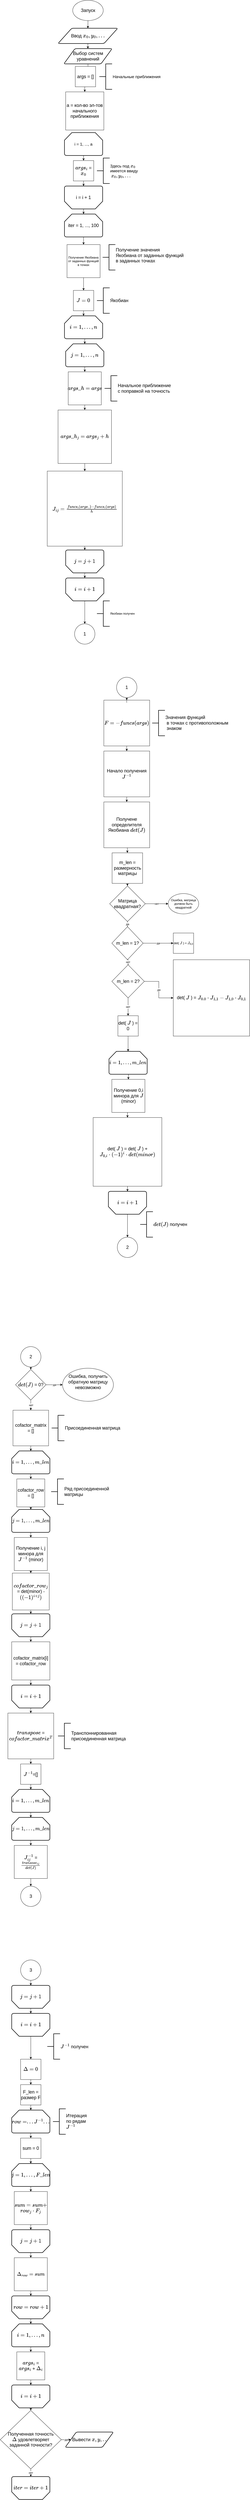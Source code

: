 <mxfile version="23.1.5" type="device">
  <diagram name="Страница — 1" id="Jx-gneLcQcKFuKiw0WaO">
    <mxGraphModel dx="1134" dy="894" grid="1" gridSize="10" guides="1" tooltips="1" connect="1" arrows="1" fold="1" page="1" pageScale="1" pageWidth="2000" pageHeight="2000" math="1" shadow="0">
      <root>
        <mxCell id="0" />
        <mxCell id="1" parent="0" />
        <mxCell id="Im4TZL-OnJwSOrf0bsIy-101" style="edgeStyle=orthogonalEdgeStyle;rounded=0;orthogonalLoop=1;jettySize=auto;html=1;exitX=0.5;exitY=1;exitDx=0;exitDy=0;entryX=0.5;entryY=0;entryDx=0;entryDy=0;" parent="1" source="Im4TZL-OnJwSOrf0bsIy-1" target="Im4TZL-OnJwSOrf0bsIy-4" edge="1">
          <mxGeometry relative="1" as="geometry" />
        </mxCell>
        <mxCell id="Im4TZL-OnJwSOrf0bsIy-1" value="&lt;font style=&quot;font-size: 18px;&quot;&gt;Запуск&lt;/font&gt;" style="ellipse;whiteSpace=wrap;html=1;" parent="1" vertex="1">
          <mxGeometry x="1364.75" y="40" width="120" height="80" as="geometry" />
        </mxCell>
        <mxCell id="pwHrcsju0FiNveiKmeh2-4" style="edgeStyle=orthogonalEdgeStyle;rounded=0;orthogonalLoop=1;jettySize=auto;html=1;exitX=0.5;exitY=1;exitDx=0;exitDy=0;" parent="1" source="Im4TZL-OnJwSOrf0bsIy-3" target="Im4TZL-OnJwSOrf0bsIy-90" edge="1">
          <mxGeometry relative="1" as="geometry" />
        </mxCell>
        <mxCell id="Im4TZL-OnJwSOrf0bsIy-3" value="&lt;span style=&quot;font-size: 18px;&quot;&gt;Выбор систем уравнений&lt;/span&gt;" style="shape=parallelogram;html=1;strokeWidth=2;perimeter=parallelogramPerimeter;whiteSpace=wrap;rounded=1;arcSize=12;size=0.23;" parent="1" vertex="1">
          <mxGeometry x="1330" y="230" width="189.5" height="60" as="geometry" />
        </mxCell>
        <mxCell id="Im4TZL-OnJwSOrf0bsIy-102" style="edgeStyle=orthogonalEdgeStyle;rounded=0;orthogonalLoop=1;jettySize=auto;html=1;exitX=0.5;exitY=1;exitDx=0;exitDy=0;" parent="1" source="Im4TZL-OnJwSOrf0bsIy-4" target="Im4TZL-OnJwSOrf0bsIy-3" edge="1">
          <mxGeometry relative="1" as="geometry" />
        </mxCell>
        <mxCell id="Im4TZL-OnJwSOrf0bsIy-4" value="&lt;span style=&quot;font-size: 18px;&quot;&gt;Ввод \( x_{0}, y_{0}, ... \)&lt;/span&gt;" style="shape=parallelogram;html=1;strokeWidth=2;perimeter=parallelogramPerimeter;whiteSpace=wrap;rounded=1;arcSize=12;size=0.23;" parent="1" vertex="1">
          <mxGeometry x="1307" y="150" width="234.75" height="60" as="geometry" />
        </mxCell>
        <mxCell id="Im4TZL-OnJwSOrf0bsIy-109" style="edgeStyle=orthogonalEdgeStyle;rounded=0;orthogonalLoop=1;jettySize=auto;html=1;exitX=0.5;exitY=1;exitDx=0;exitDy=0;exitPerimeter=0;entryX=0.5;entryY=0;entryDx=0;entryDy=0;" parent="1" source="Im4TZL-OnJwSOrf0bsIy-6" target="Im4TZL-OnJwSOrf0bsIy-7" edge="1">
          <mxGeometry relative="1" as="geometry" />
        </mxCell>
        <mxCell id="Im4TZL-OnJwSOrf0bsIy-6" value="&lt;font style=&quot;font-size: 18px;&quot;&gt;iter = 1, ..., 100&lt;/font&gt;" style="strokeWidth=2;html=1;shape=mxgraph.flowchart.loop_limit;whiteSpace=wrap;" parent="1" vertex="1">
          <mxGeometry x="1332.38" y="880" width="150" height="90" as="geometry" />
        </mxCell>
        <mxCell id="pwHrcsju0FiNveiKmeh2-5" style="edgeStyle=orthogonalEdgeStyle;rounded=0;orthogonalLoop=1;jettySize=auto;html=1;exitX=0.5;exitY=1;exitDx=0;exitDy=0;entryX=0.5;entryY=0;entryDx=0;entryDy=0;" parent="1" source="Im4TZL-OnJwSOrf0bsIy-7" target="Im4TZL-OnJwSOrf0bsIy-12" edge="1">
          <mxGeometry relative="1" as="geometry" />
        </mxCell>
        <mxCell id="Im4TZL-OnJwSOrf0bsIy-7" value="Получение Якобиана от заданных функций в точках" style="whiteSpace=wrap;html=1;aspect=fixed;" parent="1" vertex="1">
          <mxGeometry x="1342.38" y="1000" width="130" height="130" as="geometry" />
        </mxCell>
        <mxCell id="Im4TZL-OnJwSOrf0bsIy-8" value="&lt;font style=&quot;font-size: 18px;&quot;&gt;Получение значения &lt;br&gt;Якобиана от заданных функций &lt;br&gt;в заданных точках&lt;/font&gt;&lt;div&gt;&lt;br&gt;&lt;/div&gt;" style="strokeWidth=2;html=1;shape=mxgraph.flowchart.annotation_2;align=left;labelPosition=right;pointerEvents=1;" parent="1" vertex="1">
          <mxGeometry x="1482.37" y="1000" width="50" height="100" as="geometry" />
        </mxCell>
        <mxCell id="Im4TZL-OnJwSOrf0bsIy-12" value="&lt;font style=&quot;font-size: 18px;&quot;&gt;\( J = 0 \)&lt;/font&gt;" style="whiteSpace=wrap;html=1;aspect=fixed;" parent="1" vertex="1">
          <mxGeometry x="1367.37" y="1180" width="80" height="80" as="geometry" />
        </mxCell>
        <mxCell id="Im4TZL-OnJwSOrf0bsIy-13" value="&lt;font style=&quot;font-size: 18px;&quot;&gt;Якобиан&lt;/font&gt;" style="strokeWidth=2;html=1;shape=mxgraph.flowchart.annotation_2;align=left;labelPosition=right;pointerEvents=1;" parent="1" vertex="1">
          <mxGeometry x="1460" y="1170" width="50" height="100" as="geometry" />
        </mxCell>
        <mxCell id="Im4TZL-OnJwSOrf0bsIy-14" value="&lt;font style=&quot;font-size: 18px;&quot;&gt;\( i = 1, ..., n \)&lt;/font&gt;" style="strokeWidth=2;html=1;shape=mxgraph.flowchart.loop_limit;whiteSpace=wrap;" parent="1" vertex="1">
          <mxGeometry x="1332.38" y="1280" width="150" height="90" as="geometry" />
        </mxCell>
        <mxCell id="Im4TZL-OnJwSOrf0bsIy-114" style="edgeStyle=orthogonalEdgeStyle;rounded=0;orthogonalLoop=1;jettySize=auto;html=1;exitX=0.5;exitY=1;exitDx=0;exitDy=0;exitPerimeter=0;entryX=0.5;entryY=0;entryDx=0;entryDy=0;" parent="1" source="Im4TZL-OnJwSOrf0bsIy-16" target="Im4TZL-OnJwSOrf0bsIy-19" edge="1">
          <mxGeometry relative="1" as="geometry" />
        </mxCell>
        <mxCell id="Im4TZL-OnJwSOrf0bsIy-16" value="&lt;font style=&quot;font-size: 18px;&quot;&gt;\( j = 1, ..., n \)&lt;/font&gt;" style="strokeWidth=2;html=1;shape=mxgraph.flowchart.loop_limit;whiteSpace=wrap;" parent="1" vertex="1">
          <mxGeometry x="1337.12" y="1390" width="150" height="90" as="geometry" />
        </mxCell>
        <mxCell id="Im4TZL-OnJwSOrf0bsIy-116" style="edgeStyle=orthogonalEdgeStyle;rounded=0;orthogonalLoop=1;jettySize=auto;html=1;exitX=0.5;exitY=1;exitDx=0;exitDy=0;entryX=0.5;entryY=0;entryDx=0;entryDy=0;" parent="1" source="Im4TZL-OnJwSOrf0bsIy-17" target="Im4TZL-OnJwSOrf0bsIy-18" edge="1">
          <mxGeometry relative="1" as="geometry" />
        </mxCell>
        <mxCell id="Im4TZL-OnJwSOrf0bsIy-17" value="&lt;font style=&quot;font-size: 18px;&quot;&gt;\( args\_h_{j} = args_{j} + h \)&lt;/font&gt;" style="whiteSpace=wrap;html=1;aspect=fixed;" parent="1" vertex="1">
          <mxGeometry x="1307.12" y="1650" width="210" height="210" as="geometry" />
        </mxCell>
        <mxCell id="Im4TZL-OnJwSOrf0bsIy-18" value="&lt;font style=&quot;font-size: 18px;&quot;&gt;\( J_{ij} = \frac{funcs_{i}(args\_)-funcs_{i}(args)}{h} \)&lt;/font&gt;" style="whiteSpace=wrap;html=1;aspect=fixed;" parent="1" vertex="1">
          <mxGeometry x="1264.62" y="1890" width="295" height="295" as="geometry" />
        </mxCell>
        <mxCell id="Im4TZL-OnJwSOrf0bsIy-115" style="edgeStyle=orthogonalEdgeStyle;rounded=0;orthogonalLoop=1;jettySize=auto;html=1;exitX=0.5;exitY=1;exitDx=0;exitDy=0;entryX=0.5;entryY=0;entryDx=0;entryDy=0;" parent="1" source="Im4TZL-OnJwSOrf0bsIy-19" target="Im4TZL-OnJwSOrf0bsIy-17" edge="1">
          <mxGeometry relative="1" as="geometry" />
        </mxCell>
        <mxCell id="Im4TZL-OnJwSOrf0bsIy-19" value="&lt;font style=&quot;font-size: 18px;&quot;&gt;\( args\_h = args\)&lt;/font&gt;" style="whiteSpace=wrap;html=1;aspect=fixed;" parent="1" vertex="1">
          <mxGeometry x="1347.12" y="1500" width="130" height="130" as="geometry" />
        </mxCell>
        <mxCell id="Im4TZL-OnJwSOrf0bsIy-20" value="&lt;font style=&quot;font-size: 18px;&quot;&gt;\( j = j+1 \)&lt;/font&gt;" style="strokeWidth=2;html=1;shape=mxgraph.flowchart.loop_limit;whiteSpace=wrap;rotation=0;flipH=0;flipV=1;" parent="1" vertex="1">
          <mxGeometry x="1337.12" y="2200" width="150" height="90" as="geometry" />
        </mxCell>
        <mxCell id="Im4TZL-OnJwSOrf0bsIy-121" style="edgeStyle=orthogonalEdgeStyle;rounded=0;orthogonalLoop=1;jettySize=auto;html=1;exitX=0.5;exitY=0;exitDx=0;exitDy=0;exitPerimeter=0;entryX=0.5;entryY=0;entryDx=0;entryDy=0;" parent="1" source="Im4TZL-OnJwSOrf0bsIy-21" target="Im4TZL-OnJwSOrf0bsIy-119" edge="1">
          <mxGeometry relative="1" as="geometry" />
        </mxCell>
        <mxCell id="Im4TZL-OnJwSOrf0bsIy-21" value="&lt;font style=&quot;font-size: 18px;&quot;&gt;\( i = i+1 \)&lt;/font&gt;" style="strokeWidth=2;html=1;shape=mxgraph.flowchart.loop_limit;whiteSpace=wrap;rotation=0;flipH=0;flipV=1;" parent="1" vertex="1">
          <mxGeometry x="1337.12" y="2310" width="150" height="90" as="geometry" />
        </mxCell>
        <mxCell id="Im4TZL-OnJwSOrf0bsIy-134" style="edgeStyle=orthogonalEdgeStyle;rounded=0;orthogonalLoop=1;jettySize=auto;html=1;exitX=0.5;exitY=1;exitDx=0;exitDy=0;" parent="1" source="Im4TZL-OnJwSOrf0bsIy-22" target="Im4TZL-OnJwSOrf0bsIy-23" edge="1">
          <mxGeometry relative="1" as="geometry" />
        </mxCell>
        <mxCell id="Im4TZL-OnJwSOrf0bsIy-22" value="&lt;font style=&quot;font-size: 18px;&quot;&gt;\( F = -funcs(args) \)&lt;/font&gt;" style="whiteSpace=wrap;html=1;aspect=fixed;" parent="1" vertex="1">
          <mxGeometry x="1487.12" y="2790" width="180" height="180" as="geometry" />
        </mxCell>
        <mxCell id="Im4TZL-OnJwSOrf0bsIy-133" style="edgeStyle=orthogonalEdgeStyle;rounded=0;orthogonalLoop=1;jettySize=auto;html=1;exitX=0.5;exitY=1;exitDx=0;exitDy=0;entryX=0.5;entryY=0;entryDx=0;entryDy=0;" parent="1" source="Im4TZL-OnJwSOrf0bsIy-23" target="Im4TZL-OnJwSOrf0bsIy-24" edge="1">
          <mxGeometry relative="1" as="geometry" />
        </mxCell>
        <mxCell id="Im4TZL-OnJwSOrf0bsIy-23" value="&lt;font style=&quot;font-size: 18px;&quot;&gt;Начало получения \(J^{-1} \)&lt;/font&gt;" style="whiteSpace=wrap;html=1;aspect=fixed;" parent="1" vertex="1">
          <mxGeometry x="1487.12" y="2990" width="180" height="180" as="geometry" />
        </mxCell>
        <mxCell id="Im4TZL-OnJwSOrf0bsIy-131" style="edgeStyle=orthogonalEdgeStyle;rounded=0;orthogonalLoop=1;jettySize=auto;html=1;exitX=0.5;exitY=1;exitDx=0;exitDy=0;entryX=0.5;entryY=0;entryDx=0;entryDy=0;" parent="1" source="Im4TZL-OnJwSOrf0bsIy-24" target="Im4TZL-OnJwSOrf0bsIy-27" edge="1">
          <mxGeometry relative="1" as="geometry" />
        </mxCell>
        <mxCell id="Im4TZL-OnJwSOrf0bsIy-24" value="&lt;font style=&quot;font-size: 18px;&quot;&gt;Получене определителя Якобиана \(det(J) \)&lt;/font&gt;" style="whiteSpace=wrap;html=1;aspect=fixed;" parent="1" vertex="1">
          <mxGeometry x="1487.12" y="3190" width="180" height="180" as="geometry" />
        </mxCell>
        <mxCell id="Im4TZL-OnJwSOrf0bsIy-26" value="Якобиан получен" style="strokeWidth=2;html=1;shape=mxgraph.flowchart.annotation_2;align=left;labelPosition=right;pointerEvents=1;" parent="1" vertex="1">
          <mxGeometry x="1460" y="2400" width="50" height="100" as="geometry" />
        </mxCell>
        <mxCell id="Im4TZL-OnJwSOrf0bsIy-132" style="edgeStyle=orthogonalEdgeStyle;rounded=0;orthogonalLoop=1;jettySize=auto;html=1;exitX=0.5;exitY=1;exitDx=0;exitDy=0;entryX=0.5;entryY=0;entryDx=0;entryDy=0;" parent="1" source="Im4TZL-OnJwSOrf0bsIy-27" target="Im4TZL-OnJwSOrf0bsIy-28" edge="1">
          <mxGeometry relative="1" as="geometry" />
        </mxCell>
        <mxCell id="Im4TZL-OnJwSOrf0bsIy-27" value="&lt;font style=&quot;font-size: 18px;&quot;&gt;m_len = размерность матрицы&lt;/font&gt;" style="whiteSpace=wrap;html=1;aspect=fixed;" parent="1" vertex="1">
          <mxGeometry x="1519.5" y="3390" width="120" height="120" as="geometry" />
        </mxCell>
        <mxCell id="Im4TZL-OnJwSOrf0bsIy-31" value="нет" style="edgeStyle=orthogonalEdgeStyle;rounded=0;orthogonalLoop=1;jettySize=auto;html=1;exitX=1;exitY=0.5;exitDx=0;exitDy=0;entryX=0;entryY=0.5;entryDx=0;entryDy=0;" parent="1" source="Im4TZL-OnJwSOrf0bsIy-28" target="Im4TZL-OnJwSOrf0bsIy-30" edge="1">
          <mxGeometry relative="1" as="geometry" />
        </mxCell>
        <mxCell id="Im4TZL-OnJwSOrf0bsIy-33" value="да" style="edgeStyle=orthogonalEdgeStyle;rounded=0;orthogonalLoop=1;jettySize=auto;html=1;exitX=0.5;exitY=1;exitDx=0;exitDy=0;entryX=0.5;entryY=0;entryDx=0;entryDy=0;" parent="1" source="Im4TZL-OnJwSOrf0bsIy-28" target="Im4TZL-OnJwSOrf0bsIy-32" edge="1">
          <mxGeometry relative="1" as="geometry" />
        </mxCell>
        <mxCell id="Im4TZL-OnJwSOrf0bsIy-28" value="&lt;font style=&quot;font-size: 18px;&quot;&gt;Матрица квадратная?&lt;/font&gt;" style="rhombus;whiteSpace=wrap;html=1;" parent="1" vertex="1">
          <mxGeometry x="1510" y="3520" width="140" height="140" as="geometry" />
        </mxCell>
        <mxCell id="Im4TZL-OnJwSOrf0bsIy-30" value="Ошибка, матрица должна быть квадратной" style="ellipse;whiteSpace=wrap;html=1;" parent="1" vertex="1">
          <mxGeometry x="1740" y="3550" width="120" height="80" as="geometry" />
        </mxCell>
        <mxCell id="Im4TZL-OnJwSOrf0bsIy-37" value="да" style="edgeStyle=orthogonalEdgeStyle;rounded=0;orthogonalLoop=1;jettySize=auto;html=1;exitX=1;exitY=0.5;exitDx=0;exitDy=0;entryX=0;entryY=0.5;entryDx=0;entryDy=0;" parent="1" source="Im4TZL-OnJwSOrf0bsIy-32" target="Im4TZL-OnJwSOrf0bsIy-35" edge="1">
          <mxGeometry relative="1" as="geometry" />
        </mxCell>
        <mxCell id="Im4TZL-OnJwSOrf0bsIy-39" value="нет" style="edgeStyle=orthogonalEdgeStyle;rounded=0;orthogonalLoop=1;jettySize=auto;html=1;exitX=0.5;exitY=1;exitDx=0;exitDy=0;entryX=0.5;entryY=0;entryDx=0;entryDy=0;" parent="1" source="Im4TZL-OnJwSOrf0bsIy-32" target="Im4TZL-OnJwSOrf0bsIy-38" edge="1">
          <mxGeometry relative="1" as="geometry" />
        </mxCell>
        <mxCell id="Im4TZL-OnJwSOrf0bsIy-32" value="&lt;font style=&quot;font-size: 18px;&quot;&gt;m_len = 1?&lt;/font&gt;" style="rhombus;whiteSpace=wrap;html=1;" parent="1" vertex="1">
          <mxGeometry x="1518.56" y="3680" width="122.88" height="130" as="geometry" />
        </mxCell>
        <mxCell id="Im4TZL-OnJwSOrf0bsIy-35" value="det( \(J\) ) = \( J_{0,0} \)" style="whiteSpace=wrap;html=1;aspect=fixed;" parent="1" vertex="1">
          <mxGeometry x="1760" y="3705" width="80" height="80" as="geometry" />
        </mxCell>
        <mxCell id="Im4TZL-OnJwSOrf0bsIy-41" value="да" style="edgeStyle=orthogonalEdgeStyle;rounded=0;orthogonalLoop=1;jettySize=auto;html=1;exitX=1;exitY=0.5;exitDx=0;exitDy=0;entryX=0;entryY=0.5;entryDx=0;entryDy=0;" parent="1" source="Im4TZL-OnJwSOrf0bsIy-38" target="Im4TZL-OnJwSOrf0bsIy-40" edge="1">
          <mxGeometry relative="1" as="geometry" />
        </mxCell>
        <mxCell id="Im4TZL-OnJwSOrf0bsIy-130" value="нет" style="edgeStyle=orthogonalEdgeStyle;rounded=0;orthogonalLoop=1;jettySize=auto;html=1;exitX=0.5;exitY=1;exitDx=0;exitDy=0;" parent="1" source="Im4TZL-OnJwSOrf0bsIy-38" target="Im4TZL-OnJwSOrf0bsIy-43" edge="1">
          <mxGeometry relative="1" as="geometry" />
        </mxCell>
        <mxCell id="Im4TZL-OnJwSOrf0bsIy-38" value="&lt;font style=&quot;font-size: 18px;&quot;&gt;m_len = 2?&lt;/font&gt;" style="rhombus;whiteSpace=wrap;html=1;" parent="1" vertex="1">
          <mxGeometry x="1518.56" y="3830" width="127.62" height="130" as="geometry" />
        </mxCell>
        <mxCell id="Im4TZL-OnJwSOrf0bsIy-40" value="&lt;font style=&quot;font-size: 18px;&quot;&gt;det( \(J\) ) = \( J_{0.0} \cdot J_{1,1}-J_{1,0} \cdot J_{0,1}&lt;br&gt;&amp;nbsp;\)&lt;/font&gt;" style="whiteSpace=wrap;html=1;aspect=fixed;" parent="1" vertex="1">
          <mxGeometry x="1760" y="3810" width="300" height="300" as="geometry" />
        </mxCell>
        <mxCell id="Im4TZL-OnJwSOrf0bsIy-43" value="&lt;font style=&quot;font-size: 18px;&quot;&gt;det( \(J\) ) = 0&lt;/font&gt;" style="whiteSpace=wrap;html=1;aspect=fixed;" parent="1" vertex="1">
          <mxGeometry x="1542.37" y="4030" width="80" height="80" as="geometry" />
        </mxCell>
        <mxCell id="Im4TZL-OnJwSOrf0bsIy-136" style="edgeStyle=orthogonalEdgeStyle;rounded=0;orthogonalLoop=1;jettySize=auto;html=1;exitX=0.5;exitY=1;exitDx=0;exitDy=0;exitPerimeter=0;entryX=0.5;entryY=0;entryDx=0;entryDy=0;" parent="1" source="Im4TZL-OnJwSOrf0bsIy-44" target="Im4TZL-OnJwSOrf0bsIy-49" edge="1">
          <mxGeometry relative="1" as="geometry" />
        </mxCell>
        <mxCell id="Im4TZL-OnJwSOrf0bsIy-44" value="&lt;font style=&quot;font-size: 17px;&quot;&gt;\( i = 1, ..., m\_len \)&lt;/font&gt;" style="strokeWidth=2;html=1;shape=mxgraph.flowchart.loop_limit;whiteSpace=wrap;" parent="1" vertex="1">
          <mxGeometry x="1507.37" y="4170" width="150" height="90" as="geometry" />
        </mxCell>
        <mxCell id="Im4TZL-OnJwSOrf0bsIy-45" style="edgeStyle=orthogonalEdgeStyle;rounded=0;orthogonalLoop=1;jettySize=auto;html=1;exitX=0.5;exitY=1;exitDx=0;exitDy=0;entryX=0.5;entryY=0;entryDx=0;entryDy=0;entryPerimeter=0;" parent="1" source="Im4TZL-OnJwSOrf0bsIy-43" target="Im4TZL-OnJwSOrf0bsIy-44" edge="1">
          <mxGeometry relative="1" as="geometry" />
        </mxCell>
        <mxCell id="Im4TZL-OnJwSOrf0bsIy-140" style="edgeStyle=orthogonalEdgeStyle;rounded=0;orthogonalLoop=1;jettySize=auto;html=1;exitX=0.5;exitY=0;exitDx=0;exitDy=0;exitPerimeter=0;entryX=0.5;entryY=0;entryDx=0;entryDy=0;" parent="1" source="Im4TZL-OnJwSOrf0bsIy-46" target="Im4TZL-OnJwSOrf0bsIy-139" edge="1">
          <mxGeometry relative="1" as="geometry" />
        </mxCell>
        <mxCell id="Im4TZL-OnJwSOrf0bsIy-46" value="&lt;font style=&quot;font-size: 18px;&quot;&gt;\( i = i+1\)&lt;/font&gt;" style="strokeWidth=2;html=1;shape=mxgraph.flowchart.loop_limit;whiteSpace=wrap;flipV=1;" parent="1" vertex="1">
          <mxGeometry x="1505" y="4720" width="150" height="90" as="geometry" />
        </mxCell>
        <mxCell id="Im4TZL-OnJwSOrf0bsIy-47" value="&lt;font style=&quot;font-size: 18px;&quot;&gt;det( \(J\) ) = det( \(J\) ) + \( J_{0,i}\cdot (-1)^{i} \cdot det(minor) \)&lt;/font&gt;" style="whiteSpace=wrap;html=1;aspect=fixed;" parent="1" vertex="1">
          <mxGeometry x="1445" y="4430" width="270" height="270" as="geometry" />
        </mxCell>
        <mxCell id="Im4TZL-OnJwSOrf0bsIy-137" style="edgeStyle=orthogonalEdgeStyle;rounded=0;orthogonalLoop=1;jettySize=auto;html=1;exitX=0.5;exitY=1;exitDx=0;exitDy=0;entryX=0.5;entryY=0;entryDx=0;entryDy=0;" parent="1" source="Im4TZL-OnJwSOrf0bsIy-49" target="Im4TZL-OnJwSOrf0bsIy-47" edge="1">
          <mxGeometry relative="1" as="geometry" />
        </mxCell>
        <mxCell id="Im4TZL-OnJwSOrf0bsIy-49" value="&lt;font style=&quot;font-size: 18px;&quot;&gt;Получение 0,i минора для \( J \) (minor)&lt;/font&gt;" style="whiteSpace=wrap;html=1;aspect=fixed;" parent="1" vertex="1">
          <mxGeometry x="1518.56" y="4280" width="130" height="130" as="geometry" />
        </mxCell>
        <mxCell id="Im4TZL-OnJwSOrf0bsIy-55" value="да" style="edgeStyle=orthogonalEdgeStyle;rounded=0;orthogonalLoop=1;jettySize=auto;html=1;exitX=1;exitY=0.5;exitDx=0;exitDy=0;entryX=0;entryY=0.5;entryDx=0;entryDy=0;" parent="1" source="Im4TZL-OnJwSOrf0bsIy-52" target="Im4TZL-OnJwSOrf0bsIy-54" edge="1">
          <mxGeometry relative="1" as="geometry" />
        </mxCell>
        <mxCell id="Im4TZL-OnJwSOrf0bsIy-57" value="нет" style="edgeStyle=orthogonalEdgeStyle;rounded=0;orthogonalLoop=1;jettySize=auto;html=1;exitX=0.5;exitY=1;exitDx=0;exitDy=0;entryX=0.5;entryY=0;entryDx=0;entryDy=0;" parent="1" source="Im4TZL-OnJwSOrf0bsIy-52" edge="1">
          <mxGeometry relative="1" as="geometry">
            <mxPoint x="1200" y="5580" as="targetPoint" />
          </mxGeometry>
        </mxCell>
        <mxCell id="Im4TZL-OnJwSOrf0bsIy-52" value="&lt;font style=&quot;font-size: 18px;&quot;&gt;\( det(J) \) = 0?&lt;/font&gt;" style="rhombus;whiteSpace=wrap;html=1;" parent="1" vertex="1">
          <mxGeometry x="1140" y="5420" width="120" height="120" as="geometry" />
        </mxCell>
        <mxCell id="Im4TZL-OnJwSOrf0bsIy-53" value="&lt;font style=&quot;font-size: 18px;&quot;&gt;\(det(J) \) получен&lt;/font&gt;" style="strokeWidth=2;html=1;shape=mxgraph.flowchart.annotation_2;align=left;labelPosition=right;pointerEvents=1;" parent="1" vertex="1">
          <mxGeometry x="1630" y="4800" width="50" height="100" as="geometry" />
        </mxCell>
        <mxCell id="Im4TZL-OnJwSOrf0bsIy-54" value="&lt;font style=&quot;font-size: 18px;&quot;&gt;Ошибка, получить обратную матрицу невозможно&lt;/font&gt;&lt;div style=&quot;font-size: 18px;&quot;&gt;&lt;br&gt;&lt;/div&gt;" style="ellipse;whiteSpace=wrap;html=1;" parent="1" vertex="1">
          <mxGeometry x="1324.75" y="5415" width="200" height="130" as="geometry" />
        </mxCell>
        <mxCell id="Im4TZL-OnJwSOrf0bsIy-58" value="&lt;font style=&quot;font-size: 18px;&quot;&gt;cofactor_matrix = []&lt;/font&gt;" style="whiteSpace=wrap;html=1;aspect=fixed;" parent="1" vertex="1">
          <mxGeometry x="1130" y="5580" width="140" height="140" as="geometry" />
        </mxCell>
        <mxCell id="Im4TZL-OnJwSOrf0bsIy-144" style="edgeStyle=orthogonalEdgeStyle;rounded=0;orthogonalLoop=1;jettySize=auto;html=1;exitX=0.5;exitY=1;exitDx=0;exitDy=0;exitPerimeter=0;entryX=0.5;entryY=0;entryDx=0;entryDy=0;" parent="1" source="Im4TZL-OnJwSOrf0bsIy-59" target="Im4TZL-OnJwSOrf0bsIy-61" edge="1">
          <mxGeometry relative="1" as="geometry" />
        </mxCell>
        <mxCell id="Im4TZL-OnJwSOrf0bsIy-59" value="&lt;font style=&quot;font-size: 17px;&quot;&gt;\( i = 1, ..., m\_len \)&lt;/font&gt;" style="strokeWidth=2;html=1;shape=mxgraph.flowchart.loop_limit;whiteSpace=wrap;" parent="1" vertex="1">
          <mxGeometry x="1125" y="5740" width="150" height="90" as="geometry" />
        </mxCell>
        <mxCell id="Im4TZL-OnJwSOrf0bsIy-60" style="edgeStyle=orthogonalEdgeStyle;rounded=0;orthogonalLoop=1;jettySize=auto;html=1;exitX=0.5;exitY=1;exitDx=0;exitDy=0;entryX=0.5;entryY=0;entryDx=0;entryDy=0;entryPerimeter=0;" parent="1" source="Im4TZL-OnJwSOrf0bsIy-58" target="Im4TZL-OnJwSOrf0bsIy-59" edge="1">
          <mxGeometry relative="1" as="geometry" />
        </mxCell>
        <mxCell id="Im4TZL-OnJwSOrf0bsIy-61" value="&lt;font style=&quot;font-size: 18px;&quot;&gt;cofactor_row = []&lt;/font&gt;" style="whiteSpace=wrap;html=1;aspect=fixed;" parent="1" vertex="1">
          <mxGeometry x="1145" y="5850" width="110" height="110" as="geometry" />
        </mxCell>
        <mxCell id="Im4TZL-OnJwSOrf0bsIy-148" style="edgeStyle=orthogonalEdgeStyle;rounded=0;orthogonalLoop=1;jettySize=auto;html=1;exitX=0.5;exitY=1;exitDx=0;exitDy=0;entryX=0.5;entryY=0;entryDx=0;entryDy=0;" parent="1" source="Im4TZL-OnJwSOrf0bsIy-62" target="Im4TZL-OnJwSOrf0bsIy-64" edge="1">
          <mxGeometry relative="1" as="geometry" />
        </mxCell>
        <mxCell id="Im4TZL-OnJwSOrf0bsIy-62" value="&lt;font style=&quot;font-size: 18px;&quot;&gt;Получение i, j минора для \( J^{-1} \) (minor)&lt;/font&gt;" style="whiteSpace=wrap;html=1;aspect=fixed;" parent="1" vertex="1">
          <mxGeometry x="1135" y="6080" width="130" height="130" as="geometry" />
        </mxCell>
        <mxCell id="Im4TZL-OnJwSOrf0bsIy-150" style="edgeStyle=orthogonalEdgeStyle;rounded=0;orthogonalLoop=1;jettySize=auto;html=1;exitX=0.5;exitY=0;exitDx=0;exitDy=0;exitPerimeter=0;entryX=0.5;entryY=0;entryDx=0;entryDy=0;" parent="1" source="Im4TZL-OnJwSOrf0bsIy-63" target="Im4TZL-OnJwSOrf0bsIy-66" edge="1">
          <mxGeometry relative="1" as="geometry" />
        </mxCell>
        <mxCell id="Im4TZL-OnJwSOrf0bsIy-63" value="&lt;font style=&quot;font-size: 18px;&quot;&gt;\( j = j+1\)&lt;/font&gt;" style="strokeWidth=2;html=1;shape=mxgraph.flowchart.loop_limit;whiteSpace=wrap;flipV=1;" parent="1" vertex="1">
          <mxGeometry x="1125" y="6380" width="150" height="90" as="geometry" />
        </mxCell>
        <mxCell id="Im4TZL-OnJwSOrf0bsIy-64" value="&lt;font style=&quot;font-size: 18px;&quot;&gt;\(cofactor\_row_{j}\) = det(minor) \( \cdot \) \( ((-1)^{i+j}) \)&lt;/font&gt;" style="whiteSpace=wrap;html=1;aspect=fixed;" parent="1" vertex="1">
          <mxGeometry x="1127.5" y="6220" width="145" height="145" as="geometry" />
        </mxCell>
        <mxCell id="Im4TZL-OnJwSOrf0bsIy-146" style="edgeStyle=orthogonalEdgeStyle;rounded=0;orthogonalLoop=1;jettySize=auto;html=1;exitX=0.5;exitY=1;exitDx=0;exitDy=0;exitPerimeter=0;" parent="1" source="Im4TZL-OnJwSOrf0bsIy-65" target="Im4TZL-OnJwSOrf0bsIy-62" edge="1">
          <mxGeometry relative="1" as="geometry" />
        </mxCell>
        <mxCell id="Im4TZL-OnJwSOrf0bsIy-65" value="&lt;font style=&quot;font-size: 17px;&quot;&gt;\( j = 1, ..., m\_len \)&lt;/font&gt;" style="strokeWidth=2;html=1;shape=mxgraph.flowchart.loop_limit;whiteSpace=wrap;" parent="1" vertex="1">
          <mxGeometry x="1125" y="5970" width="150" height="90" as="geometry" />
        </mxCell>
        <mxCell id="Im4TZL-OnJwSOrf0bsIy-66" value="&lt;font style=&quot;font-size: 18px;&quot;&gt;cofactor_matrix[i] = cofactor_row&lt;/font&gt;" style="whiteSpace=wrap;html=1;aspect=fixed;" parent="1" vertex="1">
          <mxGeometry x="1125" y="6490" width="150" height="150" as="geometry" />
        </mxCell>
        <mxCell id="Im4TZL-OnJwSOrf0bsIy-152" style="edgeStyle=orthogonalEdgeStyle;rounded=0;orthogonalLoop=1;jettySize=auto;html=1;exitX=0.5;exitY=0;exitDx=0;exitDy=0;exitPerimeter=0;entryX=0.5;entryY=0;entryDx=0;entryDy=0;" parent="1" source="Im4TZL-OnJwSOrf0bsIy-67" target="Im4TZL-OnJwSOrf0bsIy-68" edge="1">
          <mxGeometry relative="1" as="geometry" />
        </mxCell>
        <mxCell id="Im4TZL-OnJwSOrf0bsIy-67" value="&lt;font style=&quot;font-size: 18px;&quot;&gt;\( i = i+1\)&lt;/font&gt;" style="strokeWidth=2;html=1;shape=mxgraph.flowchart.loop_limit;whiteSpace=wrap;flipV=1;" parent="1" vertex="1">
          <mxGeometry x="1125" y="6660" width="150" height="90" as="geometry" />
        </mxCell>
        <mxCell id="Im4TZL-OnJwSOrf0bsIy-153" style="edgeStyle=orthogonalEdgeStyle;rounded=0;orthogonalLoop=1;jettySize=auto;html=1;exitX=0.5;exitY=1;exitDx=0;exitDy=0;entryX=0.5;entryY=0;entryDx=0;entryDy=0;" parent="1" source="Im4TZL-OnJwSOrf0bsIy-68" target="Im4TZL-OnJwSOrf0bsIy-71" edge="1">
          <mxGeometry relative="1" as="geometry" />
        </mxCell>
        <mxCell id="Im4TZL-OnJwSOrf0bsIy-68" value="&lt;font style=&quot;font-size: 18px;&quot;&gt;\( transpose \) =&lt;br&gt;\(&amp;nbsp; cofactor\_matrix^{T} \)&lt;/font&gt;" style="whiteSpace=wrap;html=1;aspect=fixed;" parent="1" vertex="1">
          <mxGeometry x="1110" y="6770" width="180" height="180" as="geometry" />
        </mxCell>
        <mxCell id="Im4TZL-OnJwSOrf0bsIy-69" value="&lt;font style=&quot;font-size: 17px;&quot;&gt;\( i = 1, ..., m\_len \)&lt;/font&gt;" style="strokeWidth=2;html=1;shape=mxgraph.flowchart.loop_limit;whiteSpace=wrap;" parent="1" vertex="1">
          <mxGeometry x="1125" y="7070" width="150" height="90" as="geometry" />
        </mxCell>
        <mxCell id="Im4TZL-OnJwSOrf0bsIy-155" style="edgeStyle=orthogonalEdgeStyle;rounded=0;orthogonalLoop=1;jettySize=auto;html=1;exitX=0.5;exitY=1;exitDx=0;exitDy=0;exitPerimeter=0;entryX=0.5;entryY=0;entryDx=0;entryDy=0;" parent="1" source="Im4TZL-OnJwSOrf0bsIy-70" target="Im4TZL-OnJwSOrf0bsIy-72" edge="1">
          <mxGeometry relative="1" as="geometry" />
        </mxCell>
        <mxCell id="Im4TZL-OnJwSOrf0bsIy-70" value="&lt;font style=&quot;font-size: 17px;&quot;&gt;\( j = 1, ..., m\_len \)&lt;/font&gt;" style="strokeWidth=2;html=1;shape=mxgraph.flowchart.loop_limit;whiteSpace=wrap;" parent="1" vertex="1">
          <mxGeometry x="1125" y="7180" width="150" height="90" as="geometry" />
        </mxCell>
        <mxCell id="Im4TZL-OnJwSOrf0bsIy-71" value="&lt;font style=&quot;font-size: 18px;&quot;&gt;\(J^{-1} \)=[]&lt;/font&gt;" style="whiteSpace=wrap;html=1;aspect=fixed;" parent="1" vertex="1">
          <mxGeometry x="1160" y="6970" width="80" height="80" as="geometry" />
        </mxCell>
        <mxCell id="Im4TZL-OnJwSOrf0bsIy-158" style="edgeStyle=orthogonalEdgeStyle;rounded=0;orthogonalLoop=1;jettySize=auto;html=1;exitX=0.5;exitY=1;exitDx=0;exitDy=0;entryX=0.5;entryY=0;entryDx=0;entryDy=0;" parent="1" source="Im4TZL-OnJwSOrf0bsIy-72" target="Im4TZL-OnJwSOrf0bsIy-157" edge="1">
          <mxGeometry relative="1" as="geometry" />
        </mxCell>
        <mxCell id="Im4TZL-OnJwSOrf0bsIy-72" value="&lt;font style=&quot;font-size: 18px;&quot;&gt;\( J^{-1}_{ij}\) =&lt;br&gt;\( \frac{transose_{ij}}{det(J)} \)&lt;/font&gt;" style="whiteSpace=wrap;html=1;aspect=fixed;" parent="1" vertex="1">
          <mxGeometry x="1135" y="7290" width="130" height="130" as="geometry" />
        </mxCell>
        <mxCell id="Im4TZL-OnJwSOrf0bsIy-73" value="&lt;font style=&quot;font-size: 18px;&quot;&gt;\( j = j+1\)&lt;/font&gt;" style="strokeWidth=2;html=1;shape=mxgraph.flowchart.loop_limit;whiteSpace=wrap;flipV=1;" parent="1" vertex="1">
          <mxGeometry x="1125" y="7840" width="150" height="90" as="geometry" />
        </mxCell>
        <mxCell id="Im4TZL-OnJwSOrf0bsIy-162" style="edgeStyle=orthogonalEdgeStyle;rounded=0;orthogonalLoop=1;jettySize=auto;html=1;exitX=0.5;exitY=0;exitDx=0;exitDy=0;exitPerimeter=0;entryX=0.5;entryY=0;entryDx=0;entryDy=0;" parent="1" source="Im4TZL-OnJwSOrf0bsIy-74" target="Im4TZL-OnJwSOrf0bsIy-76" edge="1">
          <mxGeometry relative="1" as="geometry" />
        </mxCell>
        <mxCell id="Im4TZL-OnJwSOrf0bsIy-74" value="&lt;font style=&quot;font-size: 18px;&quot;&gt;\( i = i+1\)&lt;/font&gt;" style="strokeWidth=2;html=1;shape=mxgraph.flowchart.loop_limit;whiteSpace=wrap;flipV=1;" parent="1" vertex="1">
          <mxGeometry x="1125" y="7950" width="150" height="90" as="geometry" />
        </mxCell>
        <mxCell id="Im4TZL-OnJwSOrf0bsIy-167" style="edgeStyle=orthogonalEdgeStyle;rounded=0;orthogonalLoop=1;jettySize=auto;html=1;exitX=0.5;exitY=1;exitDx=0;exitDy=0;entryX=0.5;entryY=0;entryDx=0;entryDy=0;" parent="1" source="Im4TZL-OnJwSOrf0bsIy-76" target="Im4TZL-OnJwSOrf0bsIy-78" edge="1">
          <mxGeometry relative="1" as="geometry" />
        </mxCell>
        <mxCell id="Im4TZL-OnJwSOrf0bsIy-76" value="&lt;font style=&quot;font-size: 18px;&quot;&gt;\( \Delta = 0 \)&lt;/font&gt;" style="whiteSpace=wrap;html=1;aspect=fixed;" parent="1" vertex="1">
          <mxGeometry x="1160" y="8130" width="80" height="80" as="geometry" />
        </mxCell>
        <mxCell id="Im4TZL-OnJwSOrf0bsIy-169" style="edgeStyle=orthogonalEdgeStyle;rounded=0;orthogonalLoop=1;jettySize=auto;html=1;exitX=0.5;exitY=1;exitDx=0;exitDy=0;exitPerimeter=0;entryX=0.5;entryY=0;entryDx=0;entryDy=0;" parent="1" source="Im4TZL-OnJwSOrf0bsIy-77" target="Im4TZL-OnJwSOrf0bsIy-82" edge="1">
          <mxGeometry relative="1" as="geometry" />
        </mxCell>
        <mxCell id="Im4TZL-OnJwSOrf0bsIy-77" value="&lt;font style=&quot;font-size: 18px;&quot;&gt;\( row = ...J^{-1}... \)&lt;/font&gt;" style="strokeWidth=2;html=1;shape=mxgraph.flowchart.loop_limit;whiteSpace=wrap;" parent="1" vertex="1">
          <mxGeometry x="1125" y="8330" width="150" height="90" as="geometry" />
        </mxCell>
        <mxCell id="Im4TZL-OnJwSOrf0bsIy-78" value="&lt;font style=&quot;font-size: 18px;&quot;&gt;F_len = размер F&lt;/font&gt;" style="whiteSpace=wrap;html=1;aspect=fixed;" parent="1" vertex="1">
          <mxGeometry x="1160" y="8230" width="80" height="80" as="geometry" />
        </mxCell>
        <mxCell id="Im4TZL-OnJwSOrf0bsIy-172" style="edgeStyle=orthogonalEdgeStyle;rounded=0;orthogonalLoop=1;jettySize=auto;html=1;exitX=0.5;exitY=1;exitDx=0;exitDy=0;exitPerimeter=0;" parent="1" source="Im4TZL-OnJwSOrf0bsIy-79" target="Im4TZL-OnJwSOrf0bsIy-83" edge="1">
          <mxGeometry relative="1" as="geometry" />
        </mxCell>
        <mxCell id="Im4TZL-OnJwSOrf0bsIy-79" value="&lt;font style=&quot;font-size: 18px;&quot;&gt;\( j = 1, ..., F\_len \)&lt;/font&gt;" style="strokeWidth=2;html=1;shape=mxgraph.flowchart.loop_limit;whiteSpace=wrap;" parent="1" vertex="1">
          <mxGeometry x="1125" y="8540" width="150" height="90" as="geometry" />
        </mxCell>
        <mxCell id="Im4TZL-OnJwSOrf0bsIy-82" value="&lt;font style=&quot;font-size: 18px;&quot;&gt;sum = 0&lt;/font&gt;" style="whiteSpace=wrap;html=1;aspect=fixed;" parent="1" vertex="1">
          <mxGeometry x="1160" y="8440" width="80" height="80" as="geometry" />
        </mxCell>
        <mxCell id="Im4TZL-OnJwSOrf0bsIy-83" value="&lt;font style=&quot;font-size: 18px;&quot;&gt;\(&amp;nbsp; sum = sum +\)&lt;br&gt;\( row_{j} \cdot F_{j} \)&lt;/font&gt;" style="whiteSpace=wrap;html=1;aspect=fixed;" parent="1" vertex="1">
          <mxGeometry x="1135" y="8650" width="130" height="130" as="geometry" />
        </mxCell>
        <mxCell id="Im4TZL-OnJwSOrf0bsIy-176" style="edgeStyle=orthogonalEdgeStyle;rounded=0;orthogonalLoop=1;jettySize=auto;html=1;exitX=0.5;exitY=0;exitDx=0;exitDy=0;exitPerimeter=0;entryX=0.5;entryY=0;entryDx=0;entryDy=0;" parent="1" source="Im4TZL-OnJwSOrf0bsIy-84" target="Im4TZL-OnJwSOrf0bsIy-85" edge="1">
          <mxGeometry relative="1" as="geometry" />
        </mxCell>
        <mxCell id="Im4TZL-OnJwSOrf0bsIy-84" value="&lt;font style=&quot;font-size: 18px;&quot;&gt;\( j = j + 1\)&lt;/font&gt;" style="strokeWidth=2;html=1;shape=mxgraph.flowchart.loop_limit;whiteSpace=wrap;flipV=1;" parent="1" vertex="1">
          <mxGeometry x="1125" y="8800" width="150" height="90" as="geometry" />
        </mxCell>
        <mxCell id="Im4TZL-OnJwSOrf0bsIy-85" value="&lt;font style=&quot;font-size: 17px;&quot;&gt;\( \Delta_{row} = sum&amp;nbsp; \)&lt;/font&gt;" style="whiteSpace=wrap;html=1;aspect=fixed;" parent="1" vertex="1">
          <mxGeometry x="1135" y="8910" width="130" height="130" as="geometry" />
        </mxCell>
        <mxCell id="Im4TZL-OnJwSOrf0bsIy-86" value="&lt;font style=&quot;font-size: 18px;&quot;&gt;\( row = row + 1 \)&lt;/font&gt;" style="strokeWidth=2;html=1;shape=mxgraph.flowchart.loop_limit;whiteSpace=wrap;flipV=1;" parent="1" vertex="1">
          <mxGeometry x="1125" y="9060" width="150" height="90" as="geometry" />
        </mxCell>
        <mxCell id="Im4TZL-OnJwSOrf0bsIy-179" style="edgeStyle=orthogonalEdgeStyle;rounded=0;orthogonalLoop=1;jettySize=auto;html=1;exitX=0.5;exitY=1;exitDx=0;exitDy=0;exitPerimeter=0;entryX=0.5;entryY=0;entryDx=0;entryDy=0;" parent="1" source="Im4TZL-OnJwSOrf0bsIy-87" target="Im4TZL-OnJwSOrf0bsIy-93" edge="1">
          <mxGeometry relative="1" as="geometry" />
        </mxCell>
        <mxCell id="Im4TZL-OnJwSOrf0bsIy-87" value="&lt;font style=&quot;font-size: 18px;&quot;&gt;\( i = 1,...,n \)&lt;/font&gt;" style="strokeWidth=2;html=1;shape=mxgraph.flowchart.loop_limit;whiteSpace=wrap;" parent="1" vertex="1">
          <mxGeometry x="1125" y="9170" width="150" height="90" as="geometry" />
        </mxCell>
        <mxCell id="Im4TZL-OnJwSOrf0bsIy-106" style="edgeStyle=orthogonalEdgeStyle;rounded=0;orthogonalLoop=1;jettySize=auto;html=1;exitX=0.5;exitY=1;exitDx=0;exitDy=0;exitPerimeter=0;" parent="1" source="Im4TZL-OnJwSOrf0bsIy-89" target="Im4TZL-OnJwSOrf0bsIy-91" edge="1">
          <mxGeometry relative="1" as="geometry" />
        </mxCell>
        <mxCell id="Im4TZL-OnJwSOrf0bsIy-89" value="&lt;font style=&quot;font-size: 16px;&quot;&gt;i = 1, ..., a&lt;/font&gt;" style="strokeWidth=2;html=1;shape=mxgraph.flowchart.loop_limit;whiteSpace=wrap;" parent="1" vertex="1">
          <mxGeometry x="1332.38" y="560" width="150" height="90" as="geometry" />
        </mxCell>
        <mxCell id="pwHrcsju0FiNveiKmeh2-3" style="edgeStyle=orthogonalEdgeStyle;rounded=0;orthogonalLoop=1;jettySize=auto;html=1;exitX=0.5;exitY=1;exitDx=0;exitDy=0;entryX=0.5;entryY=0;entryDx=0;entryDy=0;" parent="1" source="Im4TZL-OnJwSOrf0bsIy-90" target="pwHrcsju0FiNveiKmeh2-2" edge="1">
          <mxGeometry relative="1" as="geometry" />
        </mxCell>
        <mxCell id="Im4TZL-OnJwSOrf0bsIy-90" value="&lt;font style=&quot;font-size: 18px;&quot;&gt;args = []&lt;/font&gt;" style="whiteSpace=wrap;html=1;aspect=fixed;" parent="1" vertex="1">
          <mxGeometry x="1374.75" y="300" width="80" height="80" as="geometry" />
        </mxCell>
        <mxCell id="Im4TZL-OnJwSOrf0bsIy-91" value="&lt;font style=&quot;font-size: 18px;&quot;&gt;\( args_{i} \) = \( x_{0} \)&lt;/font&gt;" style="whiteSpace=wrap;html=1;aspect=fixed;" parent="1" vertex="1">
          <mxGeometry x="1367.38" y="670" width="80" height="80" as="geometry" />
        </mxCell>
        <mxCell id="Im4TZL-OnJwSOrf0bsIy-92" value="&lt;font style=&quot;font-size: 18px;&quot;&gt;i = i + 1&lt;/font&gt;" style="strokeWidth=2;html=1;shape=mxgraph.flowchart.loop_limit;whiteSpace=wrap;flipV=1;" parent="1" vertex="1">
          <mxGeometry x="1332.37" y="770" width="150" height="90" as="geometry" />
        </mxCell>
        <mxCell id="Im4TZL-OnJwSOrf0bsIy-93" value="&lt;font style=&quot;font-size: 18px;&quot;&gt;\( args_{i} \) = \( args_{i} \) + \( \Delta_{i} \)&lt;/font&gt;" style="whiteSpace=wrap;html=1;aspect=fixed;" parent="1" vertex="1">
          <mxGeometry x="1145" y="9280" width="110" height="110" as="geometry" />
        </mxCell>
        <mxCell id="Im4TZL-OnJwSOrf0bsIy-99" value="нет" style="edgeStyle=orthogonalEdgeStyle;rounded=0;orthogonalLoop=1;jettySize=auto;html=1;exitX=0.5;exitY=1;exitDx=0;exitDy=0;" parent="1" source="Im4TZL-OnJwSOrf0bsIy-94" target="Im4TZL-OnJwSOrf0bsIy-98" edge="1">
          <mxGeometry relative="1" as="geometry" />
        </mxCell>
        <mxCell id="Im4TZL-OnJwSOrf0bsIy-182" value="да" style="edgeStyle=orthogonalEdgeStyle;rounded=0;orthogonalLoop=1;jettySize=auto;html=1;exitX=1;exitY=0.5;exitDx=0;exitDy=0;entryX=0;entryY=0.5;entryDx=0;entryDy=0;" parent="1" source="Im4TZL-OnJwSOrf0bsIy-94" target="Im4TZL-OnJwSOrf0bsIy-95" edge="1">
          <mxGeometry relative="1" as="geometry" />
        </mxCell>
        <mxCell id="Im4TZL-OnJwSOrf0bsIy-94" value="&lt;font style=&quot;font-size: 18px;&quot;&gt;Полученная точность &lt;br&gt;\( \Delta \) удовлетворяет &lt;br&gt;заданной точности?&lt;/font&gt;" style="rhombus;whiteSpace=wrap;html=1;" parent="1" vertex="1">
          <mxGeometry x="1080" y="9510" width="240" height="230" as="geometry" />
        </mxCell>
        <mxCell id="Im4TZL-OnJwSOrf0bsIy-95" value="&lt;span style=&quot;font-size: 18px;&quot;&gt;Вывести \(x,y,.. \)&lt;/span&gt;" style="shape=parallelogram;html=1;strokeWidth=2;perimeter=parallelogramPerimeter;whiteSpace=wrap;rounded=1;arcSize=12;size=0.23;" parent="1" vertex="1">
          <mxGeometry x="1335.25" y="9595" width="189.5" height="60" as="geometry" />
        </mxCell>
        <mxCell id="Im4TZL-OnJwSOrf0bsIy-181" style="edgeStyle=orthogonalEdgeStyle;rounded=0;orthogonalLoop=1;jettySize=auto;html=1;exitX=0.5;exitY=0;exitDx=0;exitDy=0;exitPerimeter=0;entryX=0.5;entryY=0;entryDx=0;entryDy=0;" parent="1" source="Im4TZL-OnJwSOrf0bsIy-97" target="Im4TZL-OnJwSOrf0bsIy-94" edge="1">
          <mxGeometry relative="1" as="geometry" />
        </mxCell>
        <mxCell id="Im4TZL-OnJwSOrf0bsIy-97" value="&lt;font style=&quot;font-size: 18px;&quot;&gt;\( i = i + 1\)&lt;/font&gt;" style="strokeWidth=2;html=1;shape=mxgraph.flowchart.loop_limit;whiteSpace=wrap;flipV=1;" parent="1" vertex="1">
          <mxGeometry x="1125" y="9410" width="150" height="90" as="geometry" />
        </mxCell>
        <mxCell id="Im4TZL-OnJwSOrf0bsIy-98" value="&lt;font style=&quot;font-size: 18px;&quot;&gt;\( iter = iter + 1\)&lt;/font&gt;" style="strokeWidth=2;html=1;shape=mxgraph.flowchart.loop_limit;whiteSpace=wrap;flipV=1;" parent="1" vertex="1">
          <mxGeometry x="1125" y="9770" width="150" height="90" as="geometry" />
        </mxCell>
        <mxCell id="Im4TZL-OnJwSOrf0bsIy-100" value="&lt;font style=&quot;font-size: 16px;&quot;&gt;Здесь под \(x_{0} \)&lt;br&gt;имеется ввиду&lt;br&gt;&amp;nbsp;\( x_{0}, y_{0}, ... \)&lt;/font&gt;" style="strokeWidth=2;html=1;shape=mxgraph.flowchart.annotation_2;align=left;labelPosition=right;pointerEvents=1;" parent="1" vertex="1">
          <mxGeometry x="1460" y="660" width="50" height="100" as="geometry" />
        </mxCell>
        <mxCell id="Im4TZL-OnJwSOrf0bsIy-107" style="edgeStyle=orthogonalEdgeStyle;rounded=0;orthogonalLoop=1;jettySize=auto;html=1;exitX=0.5;exitY=1;exitDx=0;exitDy=0;entryX=0.5;entryY=1;entryDx=0;entryDy=0;entryPerimeter=0;" parent="1" source="Im4TZL-OnJwSOrf0bsIy-91" target="Im4TZL-OnJwSOrf0bsIy-92" edge="1">
          <mxGeometry relative="1" as="geometry" />
        </mxCell>
        <mxCell id="Im4TZL-OnJwSOrf0bsIy-108" style="edgeStyle=orthogonalEdgeStyle;rounded=0;orthogonalLoop=1;jettySize=auto;html=1;exitX=0.5;exitY=0;exitDx=0;exitDy=0;exitPerimeter=0;entryX=0.5;entryY=0;entryDx=0;entryDy=0;entryPerimeter=0;" parent="1" source="Im4TZL-OnJwSOrf0bsIy-92" target="Im4TZL-OnJwSOrf0bsIy-6" edge="1">
          <mxGeometry relative="1" as="geometry" />
        </mxCell>
        <mxCell id="Im4TZL-OnJwSOrf0bsIy-112" style="edgeStyle=orthogonalEdgeStyle;rounded=0;orthogonalLoop=1;jettySize=auto;html=1;exitX=0.5;exitY=1;exitDx=0;exitDy=0;entryX=0.5;entryY=0;entryDx=0;entryDy=0;entryPerimeter=0;" parent="1" source="Im4TZL-OnJwSOrf0bsIy-12" target="Im4TZL-OnJwSOrf0bsIy-14" edge="1">
          <mxGeometry relative="1" as="geometry" />
        </mxCell>
        <mxCell id="Im4TZL-OnJwSOrf0bsIy-113" style="edgeStyle=orthogonalEdgeStyle;rounded=0;orthogonalLoop=1;jettySize=auto;html=1;exitX=0.5;exitY=1;exitDx=0;exitDy=0;exitPerimeter=0;entryX=0.5;entryY=0;entryDx=0;entryDy=0;entryPerimeter=0;" parent="1" source="Im4TZL-OnJwSOrf0bsIy-14" target="Im4TZL-OnJwSOrf0bsIy-16" edge="1">
          <mxGeometry relative="1" as="geometry" />
        </mxCell>
        <mxCell id="Im4TZL-OnJwSOrf0bsIy-117" style="edgeStyle=orthogonalEdgeStyle;rounded=0;orthogonalLoop=1;jettySize=auto;html=1;exitX=0.5;exitY=1;exitDx=0;exitDy=0;entryX=0.5;entryY=1;entryDx=0;entryDy=0;entryPerimeter=0;" parent="1" source="Im4TZL-OnJwSOrf0bsIy-18" target="Im4TZL-OnJwSOrf0bsIy-20" edge="1">
          <mxGeometry relative="1" as="geometry" />
        </mxCell>
        <mxCell id="Im4TZL-OnJwSOrf0bsIy-118" style="edgeStyle=orthogonalEdgeStyle;rounded=0;orthogonalLoop=1;jettySize=auto;html=1;exitX=0.5;exitY=0;exitDx=0;exitDy=0;exitPerimeter=0;entryX=0.5;entryY=1;entryDx=0;entryDy=0;entryPerimeter=0;" parent="1" source="Im4TZL-OnJwSOrf0bsIy-20" target="Im4TZL-OnJwSOrf0bsIy-21" edge="1">
          <mxGeometry relative="1" as="geometry" />
        </mxCell>
        <mxCell id="Im4TZL-OnJwSOrf0bsIy-119" value="&lt;font style=&quot;font-size: 18px;&quot;&gt;1&lt;/font&gt;" style="ellipse;whiteSpace=wrap;html=1;aspect=fixed;" parent="1" vertex="1">
          <mxGeometry x="1372.12" y="2490" width="80" height="80" as="geometry" />
        </mxCell>
        <mxCell id="Im4TZL-OnJwSOrf0bsIy-123" style="edgeStyle=orthogonalEdgeStyle;rounded=0;orthogonalLoop=1;jettySize=auto;html=1;exitX=0.5;exitY=1;exitDx=0;exitDy=0;" parent="1" source="Im4TZL-OnJwSOrf0bsIy-122" target="Im4TZL-OnJwSOrf0bsIy-22" edge="1">
          <mxGeometry relative="1" as="geometry" />
        </mxCell>
        <mxCell id="Im4TZL-OnJwSOrf0bsIy-122" value="&lt;font style=&quot;font-size: 18px;&quot;&gt;1&lt;/font&gt;" style="ellipse;whiteSpace=wrap;html=1;aspect=fixed;" parent="1" vertex="1">
          <mxGeometry x="1537.12" y="2700" width="80" height="80" as="geometry" />
        </mxCell>
        <mxCell id="Im4TZL-OnJwSOrf0bsIy-124" value="&lt;font style=&quot;font-size: 18px;&quot;&gt;Значения функций&lt;br&gt;&amp;nbsp;в точках с противоположным&lt;br&gt;&amp;nbsp;знаком&lt;/font&gt;" style="strokeWidth=2;html=1;shape=mxgraph.flowchart.annotation_2;align=left;labelPosition=right;pointerEvents=1;" parent="1" vertex="1">
          <mxGeometry x="1677.12" y="2830" width="50" height="100" as="geometry" />
        </mxCell>
        <mxCell id="Im4TZL-OnJwSOrf0bsIy-138" style="edgeStyle=orthogonalEdgeStyle;rounded=0;orthogonalLoop=1;jettySize=auto;html=1;exitX=0.5;exitY=1;exitDx=0;exitDy=0;entryX=0.5;entryY=1;entryDx=0;entryDy=0;entryPerimeter=0;" parent="1" source="Im4TZL-OnJwSOrf0bsIy-47" target="Im4TZL-OnJwSOrf0bsIy-46" edge="1">
          <mxGeometry relative="1" as="geometry" />
        </mxCell>
        <mxCell id="Im4TZL-OnJwSOrf0bsIy-139" value="&lt;font style=&quot;font-size: 18px;&quot;&gt;2&lt;/font&gt;" style="ellipse;whiteSpace=wrap;html=1;aspect=fixed;" parent="1" vertex="1">
          <mxGeometry x="1540" y="4900" width="80" height="80" as="geometry" />
        </mxCell>
        <mxCell id="Im4TZL-OnJwSOrf0bsIy-142" style="edgeStyle=orthogonalEdgeStyle;rounded=0;orthogonalLoop=1;jettySize=auto;html=1;exitX=0.5;exitY=1;exitDx=0;exitDy=0;entryX=0.5;entryY=0;entryDx=0;entryDy=0;" parent="1" source="Im4TZL-OnJwSOrf0bsIy-141" target="Im4TZL-OnJwSOrf0bsIy-52" edge="1">
          <mxGeometry relative="1" as="geometry" />
        </mxCell>
        <mxCell id="Im4TZL-OnJwSOrf0bsIy-141" value="&lt;font style=&quot;font-size: 18px;&quot;&gt;2&lt;/font&gt;" style="ellipse;whiteSpace=wrap;html=1;aspect=fixed;" parent="1" vertex="1">
          <mxGeometry x="1160" y="5330" width="80" height="80" as="geometry" />
        </mxCell>
        <mxCell id="Im4TZL-OnJwSOrf0bsIy-145" style="edgeStyle=orthogonalEdgeStyle;rounded=0;orthogonalLoop=1;jettySize=auto;html=1;exitX=0.5;exitY=1;exitDx=0;exitDy=0;entryX=0.5;entryY=0;entryDx=0;entryDy=0;entryPerimeter=0;" parent="1" source="Im4TZL-OnJwSOrf0bsIy-61" target="Im4TZL-OnJwSOrf0bsIy-65" edge="1">
          <mxGeometry relative="1" as="geometry" />
        </mxCell>
        <mxCell id="Im4TZL-OnJwSOrf0bsIy-149" style="edgeStyle=orthogonalEdgeStyle;rounded=0;orthogonalLoop=1;jettySize=auto;html=1;exitX=0.5;exitY=1;exitDx=0;exitDy=0;entryX=0.5;entryY=1;entryDx=0;entryDy=0;entryPerimeter=0;" parent="1" source="Im4TZL-OnJwSOrf0bsIy-64" target="Im4TZL-OnJwSOrf0bsIy-63" edge="1">
          <mxGeometry relative="1" as="geometry" />
        </mxCell>
        <mxCell id="Im4TZL-OnJwSOrf0bsIy-151" style="edgeStyle=orthogonalEdgeStyle;rounded=0;orthogonalLoop=1;jettySize=auto;html=1;exitX=0.5;exitY=1;exitDx=0;exitDy=0;entryX=0.5;entryY=1;entryDx=0;entryDy=0;entryPerimeter=0;" parent="1" source="Im4TZL-OnJwSOrf0bsIy-66" target="Im4TZL-OnJwSOrf0bsIy-67" edge="1">
          <mxGeometry relative="1" as="geometry" />
        </mxCell>
        <mxCell id="Im4TZL-OnJwSOrf0bsIy-154" style="edgeStyle=orthogonalEdgeStyle;rounded=0;orthogonalLoop=1;jettySize=auto;html=1;exitX=0.5;exitY=1;exitDx=0;exitDy=0;entryX=0.5;entryY=0;entryDx=0;entryDy=0;entryPerimeter=0;" parent="1" source="Im4TZL-OnJwSOrf0bsIy-71" target="Im4TZL-OnJwSOrf0bsIy-69" edge="1">
          <mxGeometry relative="1" as="geometry" />
        </mxCell>
        <mxCell id="Im4TZL-OnJwSOrf0bsIy-156" style="edgeStyle=orthogonalEdgeStyle;rounded=0;orthogonalLoop=1;jettySize=auto;html=1;exitX=0.5;exitY=1;exitDx=0;exitDy=0;exitPerimeter=0;entryX=0.5;entryY=0;entryDx=0;entryDy=0;entryPerimeter=0;" parent="1" source="Im4TZL-OnJwSOrf0bsIy-69" target="Im4TZL-OnJwSOrf0bsIy-70" edge="1">
          <mxGeometry relative="1" as="geometry" />
        </mxCell>
        <mxCell id="Im4TZL-OnJwSOrf0bsIy-157" value="&lt;font style=&quot;font-size: 18px;&quot;&gt;3&lt;/font&gt;" style="ellipse;whiteSpace=wrap;html=1;aspect=fixed;" parent="1" vertex="1">
          <mxGeometry x="1160" y="7450" width="80" height="80" as="geometry" />
        </mxCell>
        <mxCell id="Im4TZL-OnJwSOrf0bsIy-159" value="&lt;font style=&quot;font-size: 18px;&quot;&gt;3&lt;/font&gt;" style="ellipse;whiteSpace=wrap;html=1;aspect=fixed;" parent="1" vertex="1">
          <mxGeometry x="1160" y="7740" width="80" height="80" as="geometry" />
        </mxCell>
        <mxCell id="Im4TZL-OnJwSOrf0bsIy-160" style="edgeStyle=orthogonalEdgeStyle;rounded=0;orthogonalLoop=1;jettySize=auto;html=1;exitX=0.5;exitY=1;exitDx=0;exitDy=0;entryX=0.5;entryY=1;entryDx=0;entryDy=0;entryPerimeter=0;" parent="1" source="Im4TZL-OnJwSOrf0bsIy-159" target="Im4TZL-OnJwSOrf0bsIy-73" edge="1">
          <mxGeometry relative="1" as="geometry" />
        </mxCell>
        <mxCell id="Im4TZL-OnJwSOrf0bsIy-161" style="edgeStyle=orthogonalEdgeStyle;rounded=0;orthogonalLoop=1;jettySize=auto;html=1;exitX=0.5;exitY=0;exitDx=0;exitDy=0;exitPerimeter=0;entryX=0.5;entryY=1;entryDx=0;entryDy=0;entryPerimeter=0;" parent="1" source="Im4TZL-OnJwSOrf0bsIy-73" target="Im4TZL-OnJwSOrf0bsIy-74" edge="1">
          <mxGeometry relative="1" as="geometry" />
        </mxCell>
        <mxCell id="Im4TZL-OnJwSOrf0bsIy-166" value="&lt;font style=&quot;font-size: 18px;&quot;&gt;\(J^{-1} \) получен&lt;/font&gt;" style="strokeWidth=2;html=1;shape=mxgraph.flowchart.annotation_2;align=left;labelPosition=right;pointerEvents=1;" parent="1" vertex="1">
          <mxGeometry x="1265" y="8030" width="50" height="100" as="geometry" />
        </mxCell>
        <mxCell id="Im4TZL-OnJwSOrf0bsIy-168" style="edgeStyle=orthogonalEdgeStyle;rounded=0;orthogonalLoop=1;jettySize=auto;html=1;exitX=0.5;exitY=1;exitDx=0;exitDy=0;entryX=0.5;entryY=0;entryDx=0;entryDy=0;entryPerimeter=0;" parent="1" source="Im4TZL-OnJwSOrf0bsIy-78" target="Im4TZL-OnJwSOrf0bsIy-77" edge="1">
          <mxGeometry relative="1" as="geometry" />
        </mxCell>
        <mxCell id="Im4TZL-OnJwSOrf0bsIy-170" style="edgeStyle=orthogonalEdgeStyle;rounded=0;orthogonalLoop=1;jettySize=auto;html=1;exitX=0.5;exitY=1;exitDx=0;exitDy=0;entryX=0.5;entryY=0;entryDx=0;entryDy=0;entryPerimeter=0;" parent="1" source="Im4TZL-OnJwSOrf0bsIy-82" target="Im4TZL-OnJwSOrf0bsIy-79" edge="1">
          <mxGeometry relative="1" as="geometry" />
        </mxCell>
        <mxCell id="Im4TZL-OnJwSOrf0bsIy-174" value="&lt;font style=&quot;font-size: 18px;&quot;&gt;Итерация&lt;br&gt;по рядам&lt;br&gt;\( J^{-1} \)&lt;br&gt;&lt;/font&gt;" style="strokeWidth=2;html=1;shape=mxgraph.flowchart.annotation_2;align=left;labelPosition=right;pointerEvents=1;" parent="1" vertex="1">
          <mxGeometry x="1287.12" y="8325" width="50" height="100" as="geometry" />
        </mxCell>
        <mxCell id="Im4TZL-OnJwSOrf0bsIy-175" style="edgeStyle=orthogonalEdgeStyle;rounded=0;orthogonalLoop=1;jettySize=auto;html=1;exitX=0.5;exitY=1;exitDx=0;exitDy=0;entryX=0.5;entryY=1;entryDx=0;entryDy=0;entryPerimeter=0;" parent="1" source="Im4TZL-OnJwSOrf0bsIy-83" target="Im4TZL-OnJwSOrf0bsIy-84" edge="1">
          <mxGeometry relative="1" as="geometry" />
        </mxCell>
        <mxCell id="Im4TZL-OnJwSOrf0bsIy-177" style="edgeStyle=orthogonalEdgeStyle;rounded=0;orthogonalLoop=1;jettySize=auto;html=1;exitX=0.5;exitY=1;exitDx=0;exitDy=0;entryX=0.5;entryY=1;entryDx=0;entryDy=0;entryPerimeter=0;" parent="1" source="Im4TZL-OnJwSOrf0bsIy-85" target="Im4TZL-OnJwSOrf0bsIy-86" edge="1">
          <mxGeometry relative="1" as="geometry" />
        </mxCell>
        <mxCell id="Im4TZL-OnJwSOrf0bsIy-178" style="edgeStyle=orthogonalEdgeStyle;rounded=0;orthogonalLoop=1;jettySize=auto;html=1;exitX=0.5;exitY=0;exitDx=0;exitDy=0;exitPerimeter=0;entryX=0.5;entryY=0;entryDx=0;entryDy=0;entryPerimeter=0;" parent="1" source="Im4TZL-OnJwSOrf0bsIy-86" target="Im4TZL-OnJwSOrf0bsIy-87" edge="1">
          <mxGeometry relative="1" as="geometry" />
        </mxCell>
        <mxCell id="Im4TZL-OnJwSOrf0bsIy-180" style="edgeStyle=orthogonalEdgeStyle;rounded=0;orthogonalLoop=1;jettySize=auto;html=1;exitX=0.5;exitY=1;exitDx=0;exitDy=0;entryX=0.5;entryY=1;entryDx=0;entryDy=0;entryPerimeter=0;" parent="1" source="Im4TZL-OnJwSOrf0bsIy-93" target="Im4TZL-OnJwSOrf0bsIy-97" edge="1">
          <mxGeometry relative="1" as="geometry" />
        </mxCell>
        <mxCell id="Im4TZL-OnJwSOrf0bsIy-184" value="&lt;span style=&quot;font-size: 16px;&quot;&gt;Начальные приближения&lt;/span&gt;" style="strokeWidth=2;html=1;shape=mxgraph.flowchart.annotation_2;align=left;labelPosition=right;pointerEvents=1;" parent="1" vertex="1">
          <mxGeometry x="1469.5" y="290" width="50" height="100" as="geometry" />
        </mxCell>
        <mxCell id="Im4TZL-OnJwSOrf0bsIy-185" value="&lt;font style=&quot;font-size: 18px;&quot;&gt;Присоединенная матрица&lt;/font&gt;" style="strokeWidth=2;html=1;shape=mxgraph.flowchart.annotation_2;align=left;labelPosition=right;pointerEvents=1;" parent="1" vertex="1">
          <mxGeometry x="1282" y="5600" width="50" height="100" as="geometry" />
        </mxCell>
        <mxCell id="Im4TZL-OnJwSOrf0bsIy-186" value="&lt;font style=&quot;font-size: 18px;&quot;&gt;Транспоннированная&amp;nbsp;&lt;br&gt;присоединенная матрица&lt;/font&gt;" style="strokeWidth=2;html=1;shape=mxgraph.flowchart.annotation_2;align=left;labelPosition=right;pointerEvents=1;" parent="1" vertex="1">
          <mxGeometry x="1307" y="6810" width="50" height="100" as="geometry" />
        </mxCell>
        <mxCell id="pwHrcsju0FiNveiKmeh2-2" value="&lt;font style=&quot;font-size: 18px;&quot;&gt;a = кол-во эл-тов начального приближения&lt;/font&gt;" style="whiteSpace=wrap;html=1;aspect=fixed;" parent="1" vertex="1">
          <mxGeometry x="1337.12" y="400" width="150" height="150" as="geometry" />
        </mxCell>
        <mxCell id="pwHrcsju0FiNveiKmeh2-6" value="&lt;font style=&quot;font-size: 18px;&quot;&gt;Начальное приближение&amp;nbsp;&lt;br&gt;с поправкой на точность&lt;br&gt;&lt;/font&gt;" style="strokeWidth=2;html=1;shape=mxgraph.flowchart.annotation_2;align=left;labelPosition=right;pointerEvents=1;" parent="1" vertex="1">
          <mxGeometry x="1490" y="1515" width="50" height="100" as="geometry" />
        </mxCell>
        <mxCell id="pwHrcsju0FiNveiKmeh2-7" value="&lt;font style=&quot;font-size: 18px;&quot;&gt;Ряд присоединенной&lt;br&gt;матрицы&lt;br&gt;&lt;/font&gt;" style="strokeWidth=2;html=1;shape=mxgraph.flowchart.annotation_2;align=left;labelPosition=right;pointerEvents=1;" parent="1" vertex="1">
          <mxGeometry x="1280" y="5850" width="50" height="100" as="geometry" />
        </mxCell>
      </root>
    </mxGraphModel>
  </diagram>
</mxfile>
